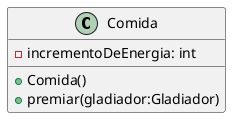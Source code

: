 @startuml
class Comida {
    - incrementoDeEnergia: int
    + Comida()
    + premiar(gladiador:Gladiador)
}
@enduml